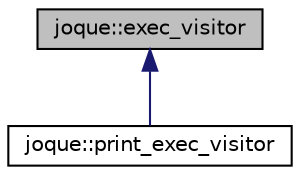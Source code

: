 digraph "joque::exec_visitor"
{
 // LATEX_PDF_SIZE
  edge [fontname="Helvetica",fontsize="10",labelfontname="Helvetica",labelfontsize="10"];
  node [fontname="Helvetica",fontsize="10",shape=record];
  Node1 [label="joque::exec_visitor",height=0.2,width=0.4,color="black", fillcolor="grey75", style="filled", fontcolor="black",tooltip="Execution visitor interface, used by execution."];
  Node1 -> Node2 [dir="back",color="midnightblue",fontsize="10",style="solid",fontname="Helvetica"];
  Node2 [label="joque::print_exec_visitor",height=0.2,width=0.4,color="black", fillcolor="white", style="filled",URL="$classjoque_1_1print__exec__visitor.html",tooltip="Default visitor for execution. Prints information on stdout or stderr."];
}
